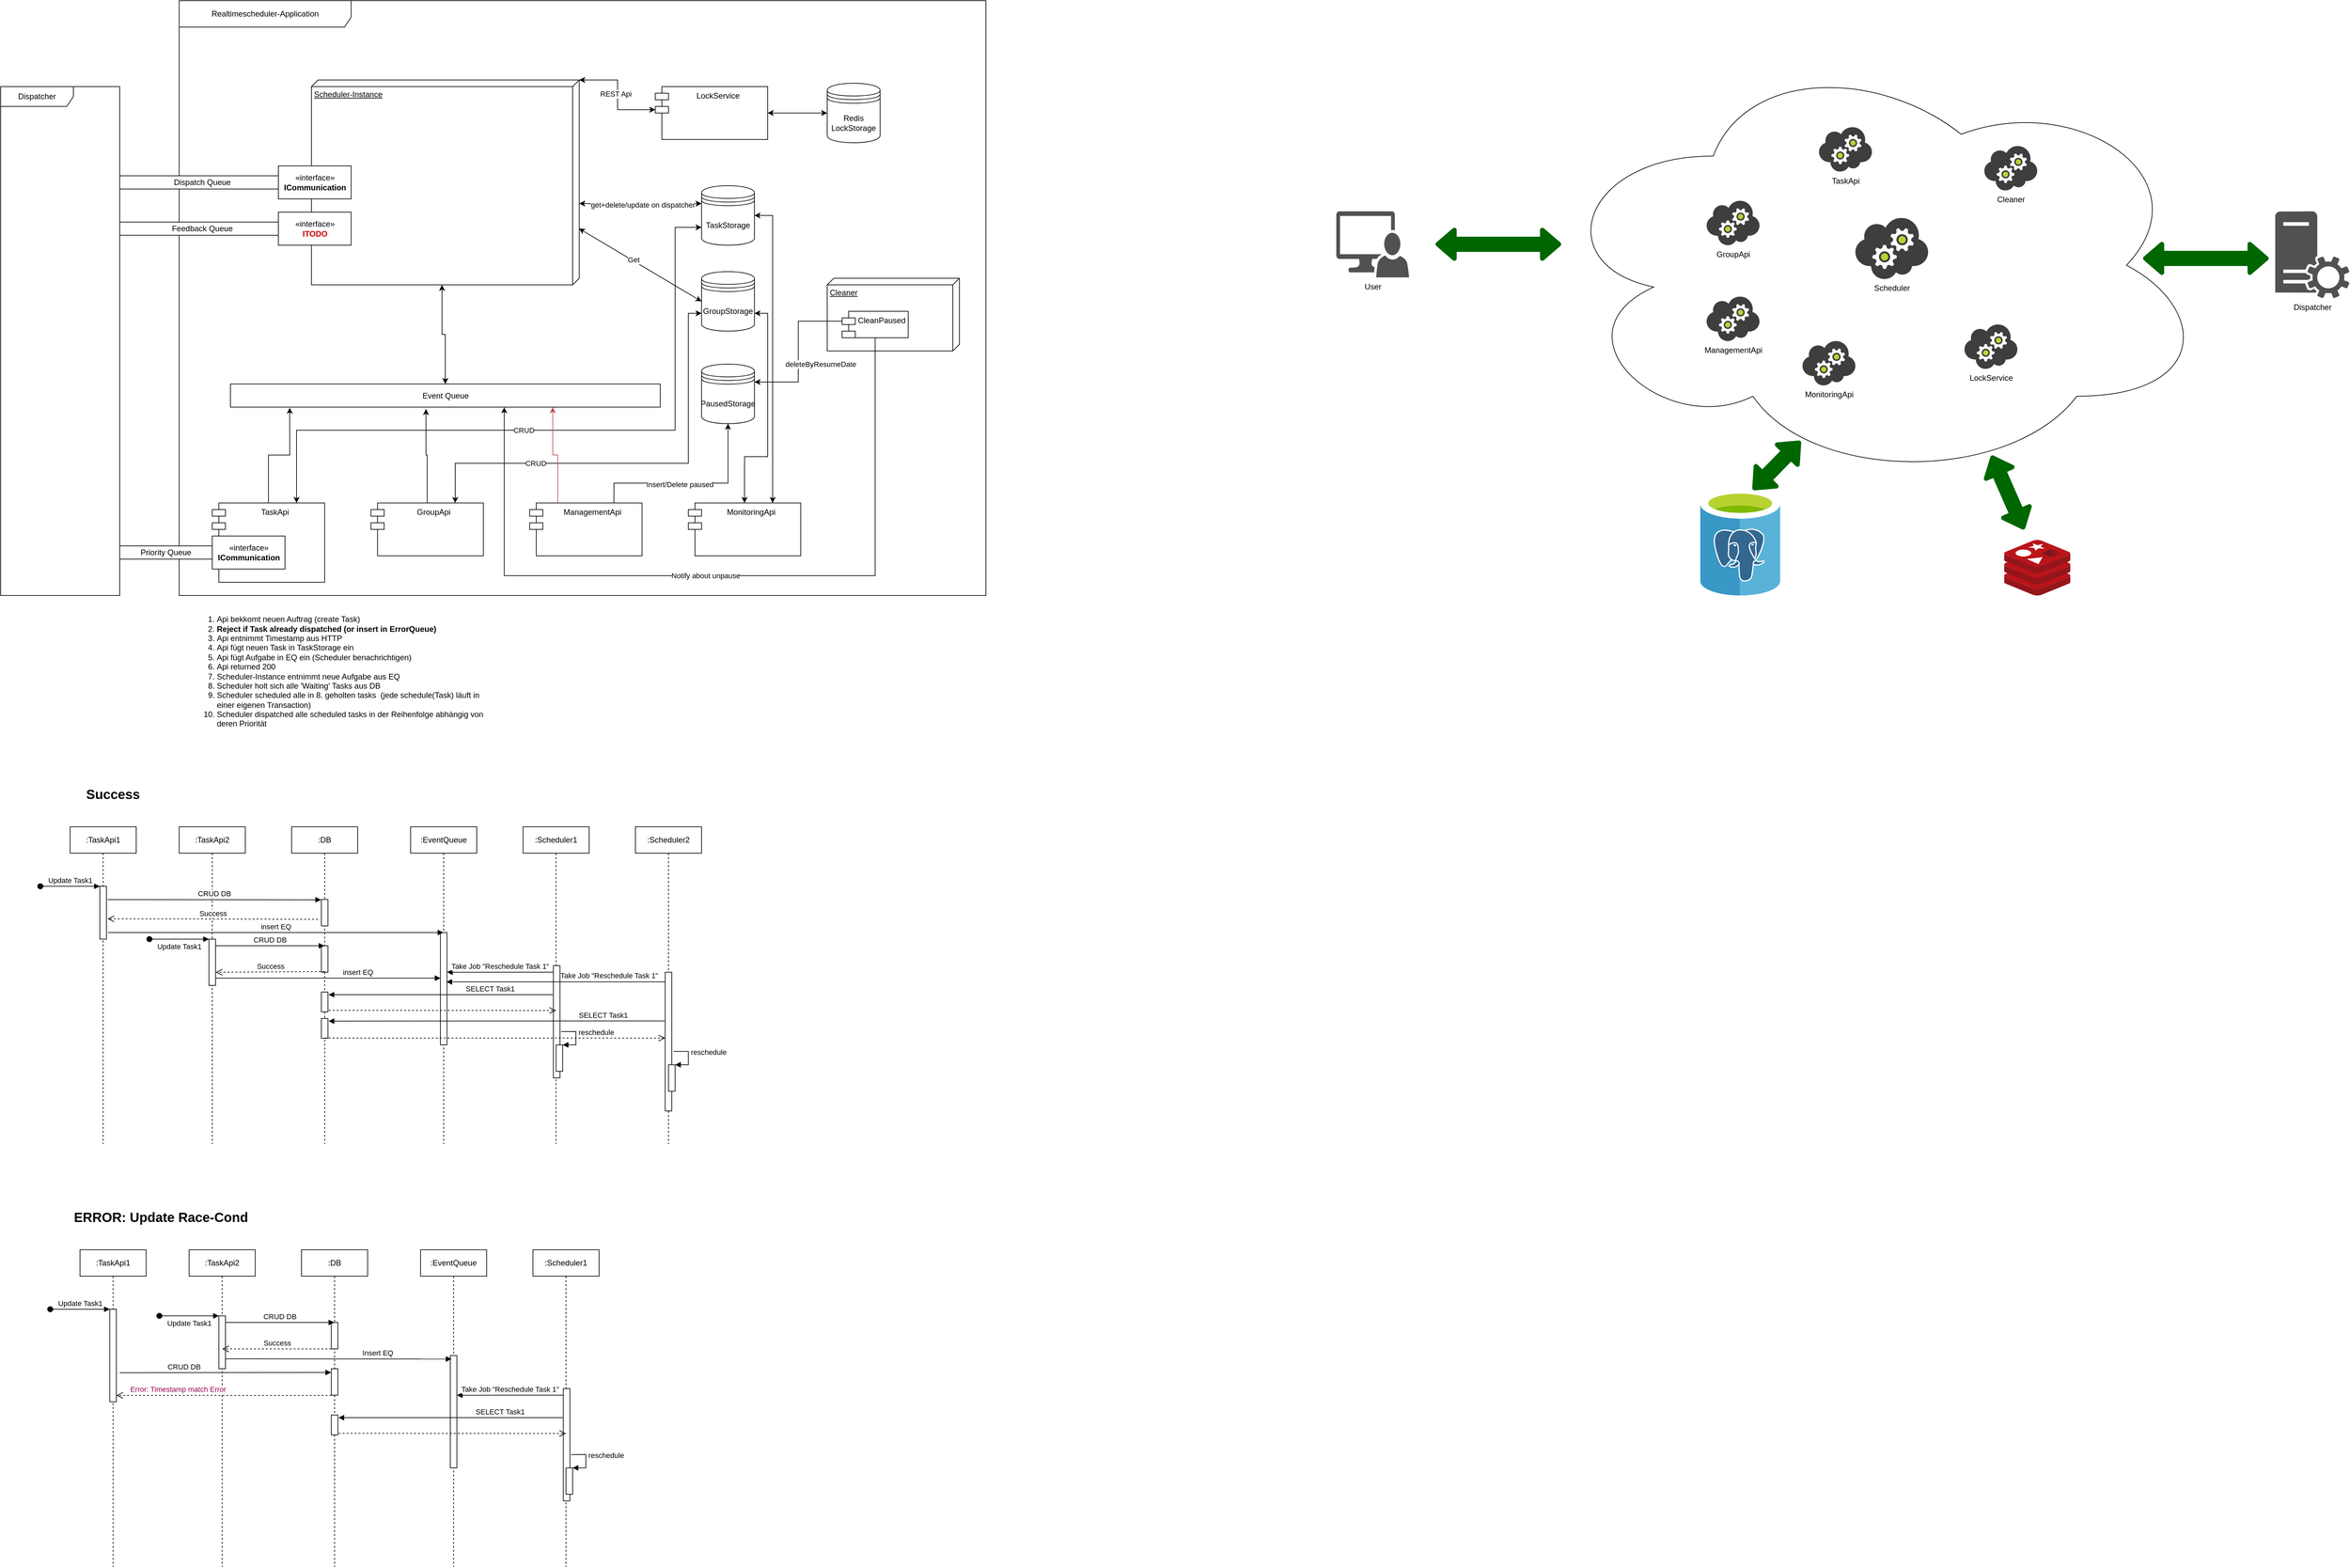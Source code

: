 <mxfile version="13.3.1" type="device"><diagram name="Page-1" id="5f0bae14-7c28-e335-631c-24af17079c00"><mxGraphModel dx="3875" dy="1388" grid="1" gridSize="10" guides="1" tooltips="1" connect="1" arrows="1" fold="1" page="1" pageScale="1" pageWidth="1100" pageHeight="850" background="#ffffff" math="0" shadow="0"><root><mxCell id="0"/><mxCell id="1" parent="0"/><mxCell id="TlIH9QRdke1m6fXqfm3g-42" value="Realtimescheduler-Application" style="shape=umlFrame;whiteSpace=wrap;html=1;width=260;height=40;" parent="1" vertex="1"><mxGeometry x="300" y="900" width="1220" height="900" as="geometry"/></mxCell><mxCell id="TlIH9QRdke1m6fXqfm3g-43" style="edgeStyle=orthogonalEdgeStyle;rounded=0;orthogonalLoop=1;jettySize=auto;html=1;exitX=0.5;exitY=0;exitDx=0;exitDy=0;entryX=0.138;entryY=1.027;entryDx=0;entryDy=0;entryPerimeter=0;" parent="1" source="TlIH9QRdke1m6fXqfm3g-44" target="TlIH9QRdke1m6fXqfm3g-53" edge="1"><mxGeometry relative="1" as="geometry"/></mxCell><mxCell id="TlIH9QRdke1m6fXqfm3g-114" style="edgeStyle=orthogonalEdgeStyle;rounded=0;orthogonalLoop=1;jettySize=auto;html=1;exitX=0.75;exitY=0;exitDx=0;exitDy=0;entryX=0;entryY=0.7;entryDx=0;entryDy=0;startArrow=classic;startFill=1;" parent="1" source="TlIH9QRdke1m6fXqfm3g-44" target="TlIH9QRdke1m6fXqfm3g-61" edge="1"><mxGeometry relative="1" as="geometry"><Array as="points"><mxPoint x="478" y="1550"/><mxPoint x="1050" y="1550"/><mxPoint x="1050" y="1243"/></Array></mxGeometry></mxCell><mxCell id="TlIH9QRdke1m6fXqfm3g-116" value="CRUD" style="edgeLabel;html=1;align=center;verticalAlign=middle;resizable=0;points=[];" parent="TlIH9QRdke1m6fXqfm3g-114" vertex="1" connectable="0"><mxGeometry x="-0.117" y="3" relative="1" as="geometry"><mxPoint x="-1.67" y="3" as="offset"/></mxGeometry></mxCell><mxCell id="TlIH9QRdke1m6fXqfm3g-44" value="TaskApi" style="shape=module;align=left;spacingLeft=20;align=center;verticalAlign=top;" parent="1" vertex="1"><mxGeometry x="350" y="1660" width="170" height="120" as="geometry"/></mxCell><mxCell id="TlIH9QRdke1m6fXqfm3g-45" style="edgeStyle=orthogonalEdgeStyle;rounded=0;orthogonalLoop=1;jettySize=auto;html=1;exitX=0.5;exitY=0;exitDx=0;exitDy=0;entryX=0.455;entryY=1.081;entryDx=0;entryDy=0;entryPerimeter=0;" parent="1" source="TlIH9QRdke1m6fXqfm3g-46" target="TlIH9QRdke1m6fXqfm3g-53" edge="1"><mxGeometry relative="1" as="geometry"/></mxCell><mxCell id="TlIH9QRdke1m6fXqfm3g-115" style="edgeStyle=orthogonalEdgeStyle;rounded=0;orthogonalLoop=1;jettySize=auto;html=1;exitX=0.75;exitY=0;exitDx=0;exitDy=0;entryX=0;entryY=0.7;entryDx=0;entryDy=0;startArrow=classic;startFill=1;" parent="1" source="TlIH9QRdke1m6fXqfm3g-46" target="TlIH9QRdke1m6fXqfm3g-62" edge="1"><mxGeometry relative="1" as="geometry"><Array as="points"><mxPoint x="718" y="1600"/><mxPoint x="1070" y="1600"/><mxPoint x="1070" y="1373"/></Array></mxGeometry></mxCell><mxCell id="TlIH9QRdke1m6fXqfm3g-117" value="CRUD" style="edgeLabel;html=1;align=center;verticalAlign=middle;resizable=0;points=[];" parent="TlIH9QRdke1m6fXqfm3g-115" vertex="1" connectable="0"><mxGeometry x="-0.45" relative="1" as="geometry"><mxPoint as="offset"/></mxGeometry></mxCell><mxCell id="TlIH9QRdke1m6fXqfm3g-46" value="GroupApi" style="shape=module;align=left;spacingLeft=20;align=center;verticalAlign=top;" parent="1" vertex="1"><mxGeometry x="590" y="1660" width="170" height="80" as="geometry"/></mxCell><mxCell id="i4L8oc1q6m9bxvHIzozI-1" style="edgeStyle=orthogonalEdgeStyle;rounded=0;orthogonalLoop=1;jettySize=auto;html=1;exitX=0.25;exitY=0;exitDx=0;exitDy=0;entryX=0.75;entryY=1;entryDx=0;entryDy=0;fillColor=#f8cecc;strokeColor=#b85450;" parent="1" source="TlIH9QRdke1m6fXqfm3g-48" target="TlIH9QRdke1m6fXqfm3g-53" edge="1"><mxGeometry relative="1" as="geometry"/></mxCell><mxCell id="TlIH9QRdke1m6fXqfm3g-48" value="ManagementApi" style="shape=module;align=left;spacingLeft=20;align=center;verticalAlign=top;" parent="1" vertex="1"><mxGeometry x="830" y="1660" width="170" height="80" as="geometry"/></mxCell><mxCell id="TlIH9QRdke1m6fXqfm3g-49" style="edgeStyle=orthogonalEdgeStyle;rounded=0;orthogonalLoop=1;jettySize=auto;html=1;exitX=0.5;exitY=0;exitDx=0;exitDy=0;entryX=1;entryY=0.7;entryDx=0;entryDy=0;startArrow=classic;startFill=1;" parent="1" source="TlIH9QRdke1m6fXqfm3g-51" target="TlIH9QRdke1m6fXqfm3g-62" edge="1"><mxGeometry relative="1" as="geometry"><Array as="points"><mxPoint x="1155" y="1590"/><mxPoint x="1190" y="1590"/><mxPoint x="1190" y="1373"/></Array></mxGeometry></mxCell><mxCell id="TlIH9QRdke1m6fXqfm3g-50" style="edgeStyle=orthogonalEdgeStyle;rounded=0;orthogonalLoop=1;jettySize=auto;html=1;exitX=0.75;exitY=0;exitDx=0;exitDy=0;entryX=1;entryY=0.5;entryDx=0;entryDy=0;startArrow=classic;startFill=1;" parent="1" source="TlIH9QRdke1m6fXqfm3g-51" target="TlIH9QRdke1m6fXqfm3g-61" edge="1"><mxGeometry relative="1" as="geometry"/></mxCell><mxCell id="TlIH9QRdke1m6fXqfm3g-51" value="MonitoringApi" style="shape=module;align=left;spacingLeft=20;align=center;verticalAlign=top;" parent="1" vertex="1"><mxGeometry x="1070" y="1660" width="170" height="80" as="geometry"/></mxCell><mxCell id="TlIH9QRdke1m6fXqfm3g-75" style="edgeStyle=orthogonalEdgeStyle;rounded=0;orthogonalLoop=1;jettySize=auto;html=1;exitX=0.5;exitY=0;exitDx=0;exitDy=0;entryX=0;entryY=0;entryDx=310;entryDy=207.5;entryPerimeter=0;startArrow=classic;startFill=1;" parent="1" source="TlIH9QRdke1m6fXqfm3g-53" target="TlIH9QRdke1m6fXqfm3g-57" edge="1"><mxGeometry relative="1" as="geometry"/></mxCell><mxCell id="TlIH9QRdke1m6fXqfm3g-53" value="Event Queue" style="rounded=0;whiteSpace=wrap;html=1;" parent="1" vertex="1"><mxGeometry x="377.5" y="1480" width="650" height="35" as="geometry"/></mxCell><mxCell id="TlIH9QRdke1m6fXqfm3g-55" style="edgeStyle=orthogonalEdgeStyle;rounded=0;orthogonalLoop=1;jettySize=auto;html=1;startArrow=classic;startFill=1;entryX=0;entryY=0.3;entryDx=0;entryDy=0;" parent="1" target="TlIH9QRdke1m6fXqfm3g-61" edge="1"><mxGeometry relative="1" as="geometry"><mxPoint x="905" y="1207.0" as="sourcePoint"/><mxPoint x="1080" y="1207" as="targetPoint"/><Array as="points"/></mxGeometry></mxCell><mxCell id="TlIH9QRdke1m6fXqfm3g-140" value="get+delete/update on dispatcher" style="edgeLabel;html=1;align=center;verticalAlign=middle;resizable=0;points=[];" parent="TlIH9QRdke1m6fXqfm3g-55" vertex="1" connectable="0"><mxGeometry x="-0.22" y="-1" relative="1" as="geometry"><mxPoint x="23" as="offset"/></mxGeometry></mxCell><mxCell id="TlIH9QRdke1m6fXqfm3g-57" value="Scheduler-Instance" style="verticalAlign=top;align=left;spacingTop=8;spacingLeft=2;spacingRight=12;shape=cube;size=10;direction=south;fontStyle=4;html=1;" parent="1" vertex="1"><mxGeometry x="500" y="1020" width="405" height="310" as="geometry"/></mxCell><mxCell id="TlIH9QRdke1m6fXqfm3g-58" value="Dispatcher" style="shape=umlFrame;whiteSpace=wrap;html=1;width=110;height=30;" parent="1" vertex="1"><mxGeometry x="30" y="1030" width="180" height="770" as="geometry"/></mxCell><mxCell id="TlIH9QRdke1m6fXqfm3g-59" value="Dispatch Queue" style="rounded=0;whiteSpace=wrap;html=1;" parent="1" vertex="1"><mxGeometry x="210" y="1165" width="250" height="20" as="geometry"/></mxCell><mxCell id="TlIH9QRdke1m6fXqfm3g-60" value="«interface»&lt;br&gt;&lt;b&gt;ICommunication&lt;br&gt;&lt;/b&gt;" style="html=1;" parent="1" vertex="1"><mxGeometry x="450" y="1150" width="110" height="50" as="geometry"/></mxCell><mxCell id="TlIH9QRdke1m6fXqfm3g-61" value="TaskStorage" style="shape=datastore;whiteSpace=wrap;html=1;" parent="1" vertex="1"><mxGeometry x="1090" y="1180" width="80" height="90" as="geometry"/></mxCell><mxCell id="TlIH9QRdke1m6fXqfm3g-62" value="GroupStorage" style="shape=datastore;whiteSpace=wrap;html=1;" parent="1" vertex="1"><mxGeometry x="1090" y="1310" width="80" height="90" as="geometry"/></mxCell><mxCell id="TlIH9QRdke1m6fXqfm3g-72" value="&lt;ol&gt;&lt;li&gt;Api bekkomt neuen Auftrag (create Task)&lt;/li&gt;&lt;li&gt;&lt;b&gt;Reject if Task already dispatched (or insert in ErrorQueue)&lt;/b&gt;&lt;/li&gt;&lt;li&gt;Api entnimmt Timestamp aus HTTP&lt;/li&gt;&lt;li&gt;Api fügt neuen Task in TaskStorage ein&lt;/li&gt;&lt;li&gt;Api fügt Aufgabe in EQ ein (Scheduler benachrichtigen)&lt;/li&gt;&lt;li&gt;Api returned 200&lt;/li&gt;&lt;li&gt;Scheduler-Instance entnimmt neue Aufgabe aus EQ&lt;/li&gt;&lt;li&gt;Scheduler holt sich alle 'Waiting' Tasks aus DB&lt;/li&gt;&lt;li&gt;Scheduler scheduled alle in 8. geholten tasks&amp;nbsp;&amp;nbsp;(jede schedule(Task) läuft in einer eigenen Transaction)&lt;/li&gt;&lt;li&gt;Scheduler dispatched alle scheduled tasks in der Reihenfolge abhängig von deren Priorität&lt;/li&gt;&lt;/ol&gt;" style="text;html=1;strokeColor=none;fillColor=none;align=left;verticalAlign=middle;whiteSpace=wrap;rounded=0;" parent="1" vertex="1"><mxGeometry x="315" y="1820" width="460" height="190" as="geometry"/></mxCell><mxCell id="TlIH9QRdke1m6fXqfm3g-138" value="" style="endArrow=classic;startArrow=classic;html=1;exitX=0.725;exitY=0.001;exitDx=0;exitDy=0;exitPerimeter=0;entryX=0;entryY=0.5;entryDx=0;entryDy=0;" parent="1" source="TlIH9QRdke1m6fXqfm3g-57" target="TlIH9QRdke1m6fXqfm3g-62" edge="1"><mxGeometry width="50" height="50" relative="1" as="geometry"><mxPoint x="950" y="1330" as="sourcePoint"/><mxPoint x="1000" y="1280" as="targetPoint"/></mxGeometry></mxCell><mxCell id="TlIH9QRdke1m6fXqfm3g-139" value="Get" style="edgeLabel;html=1;align=center;verticalAlign=middle;resizable=0;points=[];" parent="TlIH9QRdke1m6fXqfm3g-138" vertex="1" connectable="0"><mxGeometry x="-0.125" y="1" relative="1" as="geometry"><mxPoint as="offset"/></mxGeometry></mxCell><mxCell id="TlIH9QRdke1m6fXqfm3g-141" value=":TaskApi1" style="shape=umlLifeline;perimeter=lifelinePerimeter;whiteSpace=wrap;html=1;container=1;collapsible=0;recursiveResize=0;outlineConnect=0;" parent="1" vertex="1"><mxGeometry x="135" y="2150" width="100" height="480" as="geometry"/></mxCell><mxCell id="TlIH9QRdke1m6fXqfm3g-148" value="" style="html=1;points=[];perimeter=orthogonalPerimeter;" parent="TlIH9QRdke1m6fXqfm3g-141" vertex="1"><mxGeometry x="45" y="90" width="10" height="80" as="geometry"/></mxCell><mxCell id="TlIH9QRdke1m6fXqfm3g-149" value="Update Task1" style="html=1;verticalAlign=bottom;startArrow=oval;endArrow=block;startSize=8;" parent="TlIH9QRdke1m6fXqfm3g-141" target="TlIH9QRdke1m6fXqfm3g-148" edge="1"><mxGeometry relative="1" as="geometry"><mxPoint x="-45" y="90" as="sourcePoint"/></mxGeometry></mxCell><mxCell id="TlIH9QRdke1m6fXqfm3g-142" value=":TaskApi2" style="shape=umlLifeline;perimeter=lifelinePerimeter;whiteSpace=wrap;html=1;container=1;collapsible=0;recursiveResize=0;outlineConnect=0;" parent="1" vertex="1"><mxGeometry x="300" y="2150" width="100" height="480" as="geometry"/></mxCell><mxCell id="TlIH9QRdke1m6fXqfm3g-151" value="" style="html=1;points=[];perimeter=orthogonalPerimeter;" parent="TlIH9QRdke1m6fXqfm3g-142" vertex="1"><mxGeometry x="45" y="170" width="10" height="70" as="geometry"/></mxCell><mxCell id="TlIH9QRdke1m6fXqfm3g-152" value="Update Task1" style="html=1;verticalAlign=bottom;startArrow=oval;endArrow=block;startSize=8;" parent="TlIH9QRdke1m6fXqfm3g-142" target="TlIH9QRdke1m6fXqfm3g-151" edge="1"><mxGeometry y="-20" relative="1" as="geometry"><mxPoint x="-45" y="170.0" as="sourcePoint"/><mxPoint as="offset"/></mxGeometry></mxCell><mxCell id="TlIH9QRdke1m6fXqfm3g-143" value=":EventQueue" style="shape=umlLifeline;perimeter=lifelinePerimeter;whiteSpace=wrap;html=1;container=1;collapsible=0;recursiveResize=0;outlineConnect=0;" parent="1" vertex="1"><mxGeometry x="650" y="2150" width="100" height="480" as="geometry"/></mxCell><mxCell id="TlIH9QRdke1m6fXqfm3g-156" value="" style="html=1;points=[];perimeter=orthogonalPerimeter;" parent="TlIH9QRdke1m6fXqfm3g-143" vertex="1"><mxGeometry x="45" y="160" width="10" height="170" as="geometry"/></mxCell><mxCell id="TlIH9QRdke1m6fXqfm3g-144" value=":Scheduler1" style="shape=umlLifeline;perimeter=lifelinePerimeter;whiteSpace=wrap;html=1;container=1;collapsible=0;recursiveResize=0;outlineConnect=0;" parent="1" vertex="1"><mxGeometry x="820" y="2150" width="100" height="480" as="geometry"/></mxCell><mxCell id="TlIH9QRdke1m6fXqfm3g-167" value="" style="html=1;points=[];perimeter=orthogonalPerimeter;" parent="TlIH9QRdke1m6fXqfm3g-144" vertex="1"><mxGeometry x="45.9" y="210" width="10" height="170" as="geometry"/></mxCell><mxCell id="TlIH9QRdke1m6fXqfm3g-177" value="" style="html=1;points=[];perimeter=orthogonalPerimeter;" parent="TlIH9QRdke1m6fXqfm3g-144" vertex="1"><mxGeometry x="50" y="330" width="10" height="40" as="geometry"/></mxCell><mxCell id="TlIH9QRdke1m6fXqfm3g-178" value="reschedule" style="edgeStyle=orthogonalEdgeStyle;html=1;align=left;spacingLeft=2;endArrow=block;rounded=0;entryX=1;entryY=0;exitX=1.077;exitY=0.749;exitDx=0;exitDy=0;exitPerimeter=0;" parent="TlIH9QRdke1m6fXqfm3g-144" target="TlIH9QRdke1m6fXqfm3g-177" edge="1"><mxGeometry x="-0.239" relative="1" as="geometry"><mxPoint x="57.57" y="309.84" as="sourcePoint"/><Array as="points"><mxPoint x="80" y="310"/><mxPoint x="80" y="330"/></Array><mxPoint as="offset"/></mxGeometry></mxCell><mxCell id="TlIH9QRdke1m6fXqfm3g-146" value=":DB" style="shape=umlLifeline;perimeter=lifelinePerimeter;whiteSpace=wrap;html=1;container=1;collapsible=0;recursiveResize=0;outlineConnect=0;" parent="1" vertex="1"><mxGeometry x="470" y="2150" width="100" height="480" as="geometry"/></mxCell><mxCell id="TlIH9QRdke1m6fXqfm3g-153" value="" style="html=1;points=[];perimeter=orthogonalPerimeter;" parent="TlIH9QRdke1m6fXqfm3g-146" vertex="1"><mxGeometry x="45" y="110" width="10" height="40" as="geometry"/></mxCell><mxCell id="TlIH9QRdke1m6fXqfm3g-164" value="" style="html=1;points=[];perimeter=orthogonalPerimeter;" parent="TlIH9QRdke1m6fXqfm3g-146" vertex="1"><mxGeometry x="45" y="180" width="10" height="40" as="geometry"/></mxCell><mxCell id="TlIH9QRdke1m6fXqfm3g-169" value="" style="html=1;points=[];perimeter=orthogonalPerimeter;" parent="TlIH9QRdke1m6fXqfm3g-146" vertex="1"><mxGeometry x="45" y="250" width="10" height="30" as="geometry"/></mxCell><mxCell id="TlIH9QRdke1m6fXqfm3g-173" value="" style="html=1;points=[];perimeter=orthogonalPerimeter;" parent="TlIH9QRdke1m6fXqfm3g-146" vertex="1"><mxGeometry x="45" y="290" width="10" height="30" as="geometry"/></mxCell><mxCell id="TlIH9QRdke1m6fXqfm3g-176" value="" style="html=1;verticalAlign=bottom;endArrow=open;dashed=1;endSize=8;" parent="TlIH9QRdke1m6fXqfm3g-146" target="TlIH9QRdke1m6fXqfm3g-172" edge="1"><mxGeometry relative="1" as="geometry"><mxPoint x="49.929" y="319.68" as="sourcePoint"/><mxPoint x="394.87" y="319.68" as="targetPoint"/></mxGeometry></mxCell><mxCell id="TlIH9QRdke1m6fXqfm3g-145" value=":Scheduler2" style="shape=umlLifeline;perimeter=lifelinePerimeter;whiteSpace=wrap;html=1;container=1;collapsible=0;recursiveResize=0;outlineConnect=0;" parent="1" vertex="1"><mxGeometry x="990" y="2150" width="100" height="480" as="geometry"/></mxCell><mxCell id="TlIH9QRdke1m6fXqfm3g-172" value="" style="html=1;points=[];perimeter=orthogonalPerimeter;" parent="TlIH9QRdke1m6fXqfm3g-145" vertex="1"><mxGeometry x="45" y="220" width="10" height="210" as="geometry"/></mxCell><mxCell id="TlIH9QRdke1m6fXqfm3g-179" value="" style="html=1;points=[];perimeter=orthogonalPerimeter;" parent="TlIH9QRdke1m6fXqfm3g-145" vertex="1"><mxGeometry x="50" y="360.09" width="10" height="40" as="geometry"/></mxCell><mxCell id="TlIH9QRdke1m6fXqfm3g-180" value="reschedule" style="edgeStyle=orthogonalEdgeStyle;html=1;align=left;spacingLeft=2;endArrow=block;rounded=0;entryX=1;entryY=0;exitX=1.077;exitY=0.749;exitDx=0;exitDy=0;exitPerimeter=0;" parent="TlIH9QRdke1m6fXqfm3g-145" target="TlIH9QRdke1m6fXqfm3g-179" edge="1"><mxGeometry x="-0.239" relative="1" as="geometry"><mxPoint x="57.57" y="339.93" as="sourcePoint"/><Array as="points"><mxPoint x="80" y="340.09"/><mxPoint x="80" y="360.09"/></Array><mxPoint as="offset"/></mxGeometry></mxCell><mxCell id="TlIH9QRdke1m6fXqfm3g-154" value="CRUD DB" style="html=1;verticalAlign=bottom;endArrow=block;exitX=1.176;exitY=0.251;exitDx=0;exitDy=0;exitPerimeter=0;entryX=-0.041;entryY=0.012;entryDx=0;entryDy=0;entryPerimeter=0;" parent="1" source="TlIH9QRdke1m6fXqfm3g-148" target="TlIH9QRdke1m6fXqfm3g-153" edge="1"><mxGeometry width="80" relative="1" as="geometry"><mxPoint x="410" y="2260" as="sourcePoint"/><mxPoint x="490" y="2260" as="targetPoint"/></mxGeometry></mxCell><mxCell id="TlIH9QRdke1m6fXqfm3g-157" value="CRUD DB" style="html=1;verticalAlign=bottom;endArrow=block;" parent="1" edge="1"><mxGeometry width="80" relative="1" as="geometry"><mxPoint x="355.41" y="2330.04" as="sourcePoint"/><mxPoint x="519.5" y="2330.04" as="targetPoint"/></mxGeometry></mxCell><mxCell id="TlIH9QRdke1m6fXqfm3g-162" value="Success" style="html=1;verticalAlign=bottom;endArrow=open;dashed=1;endSize=8;entryX=1.176;entryY=0.615;entryDx=0;entryDy=0;entryPerimeter=0;" parent="1" target="TlIH9QRdke1m6fXqfm3g-148" edge="1"><mxGeometry relative="1" as="geometry"><mxPoint x="510" y="2290" as="sourcePoint"/><mxPoint x="440" y="2290" as="targetPoint"/></mxGeometry></mxCell><mxCell id="TlIH9QRdke1m6fXqfm3g-163" value="insert EQ" style="html=1;verticalAlign=bottom;endArrow=block;exitX=1.248;exitY=0.875;exitDx=0;exitDy=0;exitPerimeter=0;" parent="1" source="TlIH9QRdke1m6fXqfm3g-148" target="TlIH9QRdke1m6fXqfm3g-143" edge="1"><mxGeometry width="80" relative="1" as="geometry"><mxPoint x="250" y="2310" as="sourcePoint"/><mxPoint x="330" y="2310" as="targetPoint"/></mxGeometry></mxCell><mxCell id="TlIH9QRdke1m6fXqfm3g-165" value="Success" style="html=1;verticalAlign=bottom;endArrow=open;dashed=1;endSize=8;entryX=1.04;entryY=0.716;entryDx=0;entryDy=0;entryPerimeter=0;exitX=0.5;exitY=0.974;exitDx=0;exitDy=0;exitPerimeter=0;" parent="1" source="TlIH9QRdke1m6fXqfm3g-164" target="TlIH9QRdke1m6fXqfm3g-151" edge="1"><mxGeometry relative="1" as="geometry"><mxPoint x="509.12" y="2370.8" as="sourcePoint"/><mxPoint x="360" y="2370" as="targetPoint"/></mxGeometry></mxCell><mxCell id="TlIH9QRdke1m6fXqfm3g-166" value="insert EQ" style="html=1;verticalAlign=bottom;endArrow=block;entryX=0.02;entryY=0.406;entryDx=0;entryDy=0;entryPerimeter=0;" parent="1" source="TlIH9QRdke1m6fXqfm3g-151" target="TlIH9QRdke1m6fXqfm3g-156" edge="1"><mxGeometry x="0.264" width="80" relative="1" as="geometry"><mxPoint x="360" y="2390" as="sourcePoint"/><mxPoint x="693.43" y="2390.73" as="targetPoint"/><mxPoint as="offset"/></mxGeometry></mxCell><mxCell id="TlIH9QRdke1m6fXqfm3g-168" value="Take Job &quot;Reschedule Task 1&quot;" style="html=1;verticalAlign=bottom;endArrow=block;exitX=-0.028;exitY=0.059;exitDx=0;exitDy=0;exitPerimeter=0;entryX=0.91;entryY=0.177;entryDx=0;entryDy=0;entryPerimeter=0;" parent="1" source="TlIH9QRdke1m6fXqfm3g-167" edge="1"><mxGeometry width="80" relative="1" as="geometry"><mxPoint x="760.9" y="2360" as="sourcePoint"/><mxPoint x="705.0" y="2370.09" as="targetPoint"/></mxGeometry></mxCell><mxCell id="TlIH9QRdke1m6fXqfm3g-170" value="SELECT Task1" style="html=1;verticalAlign=bottom;endArrow=block;entryX=1.09;entryY=0.134;entryDx=0;entryDy=0;entryPerimeter=0;" parent="1" target="TlIH9QRdke1m6fXqfm3g-169" edge="1"><mxGeometry x="-0.441" width="80" relative="1" as="geometry"><mxPoint x="865" y="2404" as="sourcePoint"/><mxPoint x="810" y="2410" as="targetPoint"/><mxPoint as="offset"/></mxGeometry></mxCell><mxCell id="TlIH9QRdke1m6fXqfm3g-171" value="" style="html=1;verticalAlign=bottom;endArrow=open;dashed=1;endSize=8;exitX=1.119;exitY=0.924;exitDx=0;exitDy=0;exitPerimeter=0;entryX=0.41;entryY=0.4;entryDx=0;entryDy=0;entryPerimeter=0;" parent="1" source="TlIH9QRdke1m6fXqfm3g-169" target="TlIH9QRdke1m6fXqfm3g-167" edge="1"><mxGeometry relative="1" as="geometry"><mxPoint x="680" y="2430" as="sourcePoint"/><mxPoint x="860" y="2428" as="targetPoint"/></mxGeometry></mxCell><mxCell id="TlIH9QRdke1m6fXqfm3g-174" value="Take Job &quot;Reschedule Task 1&quot;" style="html=1;verticalAlign=bottom;endArrow=block;entryX=0.91;entryY=0.439;entryDx=0;entryDy=0;entryPerimeter=0;" parent="1" source="TlIH9QRdke1m6fXqfm3g-172" target="TlIH9QRdke1m6fXqfm3g-156" edge="1"><mxGeometry x="-0.483" y="-1" width="80" relative="1" as="geometry"><mxPoint x="925" y="2370" as="sourcePoint"/><mxPoint x="869.1" y="2380.09" as="targetPoint"/><mxPoint as="offset"/></mxGeometry></mxCell><mxCell id="TlIH9QRdke1m6fXqfm3g-175" value="SELECT Task1" style="html=1;verticalAlign=bottom;endArrow=block;entryX=1.09;entryY=0.134;entryDx=0;entryDy=0;entryPerimeter=0;exitX=-0.1;exitY=0.351;exitDx=0;exitDy=0;exitPerimeter=0;" parent="1" source="TlIH9QRdke1m6fXqfm3g-172" target="TlIH9QRdke1m6fXqfm3g-173" edge="1"><mxGeometry x="-0.634" width="80" relative="1" as="geometry"><mxPoint x="1030" y="2444" as="sourcePoint"/><mxPoint x="810" y="2450" as="targetPoint"/><mxPoint as="offset"/></mxGeometry></mxCell><mxCell id="TlIH9QRdke1m6fXqfm3g-181" value="&lt;b&gt;&lt;font style=&quot;font-size: 20px&quot;&gt;Success&lt;/font&gt;&lt;/b&gt;" style="text;html=1;strokeColor=none;fillColor=none;align=center;verticalAlign=middle;whiteSpace=wrap;rounded=0;" parent="1" vertex="1"><mxGeometry x="120" y="2080" width="160" height="40" as="geometry"/></mxCell><mxCell id="TlIH9QRdke1m6fXqfm3g-182" value=":TaskApi1" style="shape=umlLifeline;perimeter=lifelinePerimeter;whiteSpace=wrap;html=1;container=1;collapsible=0;recursiveResize=0;outlineConnect=0;" parent="1" vertex="1"><mxGeometry x="150" y="2790" width="100" height="480" as="geometry"/></mxCell><mxCell id="TlIH9QRdke1m6fXqfm3g-183" value="" style="html=1;points=[];perimeter=orthogonalPerimeter;" parent="TlIH9QRdke1m6fXqfm3g-182" vertex="1"><mxGeometry x="45" y="90" width="10" height="140" as="geometry"/></mxCell><mxCell id="TlIH9QRdke1m6fXqfm3g-184" value="Update Task1" style="html=1;verticalAlign=bottom;startArrow=oval;endArrow=block;startSize=8;" parent="TlIH9QRdke1m6fXqfm3g-182" target="TlIH9QRdke1m6fXqfm3g-183" edge="1"><mxGeometry relative="1" as="geometry"><mxPoint x="-45" y="90" as="sourcePoint"/></mxGeometry></mxCell><mxCell id="TlIH9QRdke1m6fXqfm3g-185" value=":TaskApi2" style="shape=umlLifeline;perimeter=lifelinePerimeter;whiteSpace=wrap;html=1;container=1;collapsible=0;recursiveResize=0;outlineConnect=0;" parent="1" vertex="1"><mxGeometry x="315" y="2790" width="100" height="480" as="geometry"/></mxCell><mxCell id="TlIH9QRdke1m6fXqfm3g-186" value="" style="html=1;points=[];perimeter=orthogonalPerimeter;" parent="TlIH9QRdke1m6fXqfm3g-185" vertex="1"><mxGeometry x="45" y="100" width="10" height="80" as="geometry"/></mxCell><mxCell id="TlIH9QRdke1m6fXqfm3g-187" value="Update Task1" style="html=1;verticalAlign=bottom;startArrow=oval;endArrow=block;startSize=8;" parent="TlIH9QRdke1m6fXqfm3g-185" target="TlIH9QRdke1m6fXqfm3g-186" edge="1"><mxGeometry y="-20" relative="1" as="geometry"><mxPoint x="-45" y="100.0" as="sourcePoint"/><mxPoint as="offset"/></mxGeometry></mxCell><mxCell id="TlIH9QRdke1m6fXqfm3g-188" value=":EventQueue" style="shape=umlLifeline;perimeter=lifelinePerimeter;whiteSpace=wrap;html=1;container=1;collapsible=0;recursiveResize=0;outlineConnect=0;" parent="1" vertex="1"><mxGeometry x="665" y="2790" width="100" height="480" as="geometry"/></mxCell><mxCell id="TlIH9QRdke1m6fXqfm3g-189" value="" style="html=1;points=[];perimeter=orthogonalPerimeter;" parent="TlIH9QRdke1m6fXqfm3g-188" vertex="1"><mxGeometry x="45" y="160" width="10" height="170" as="geometry"/></mxCell><mxCell id="TlIH9QRdke1m6fXqfm3g-190" value=":Scheduler1" style="shape=umlLifeline;perimeter=lifelinePerimeter;whiteSpace=wrap;html=1;container=1;collapsible=0;recursiveResize=0;outlineConnect=0;" parent="1" vertex="1"><mxGeometry x="835" y="2790" width="100" height="480" as="geometry"/></mxCell><mxCell id="TlIH9QRdke1m6fXqfm3g-191" value="" style="html=1;points=[];perimeter=orthogonalPerimeter;" parent="TlIH9QRdke1m6fXqfm3g-190" vertex="1"><mxGeometry x="45.9" y="210" width="10" height="170" as="geometry"/></mxCell><mxCell id="TlIH9QRdke1m6fXqfm3g-192" value="" style="html=1;points=[];perimeter=orthogonalPerimeter;" parent="TlIH9QRdke1m6fXqfm3g-190" vertex="1"><mxGeometry x="50" y="330" width="10" height="40" as="geometry"/></mxCell><mxCell id="TlIH9QRdke1m6fXqfm3g-193" value="reschedule" style="edgeStyle=orthogonalEdgeStyle;html=1;align=left;spacingLeft=2;endArrow=block;rounded=0;entryX=1;entryY=0;exitX=1.077;exitY=0.749;exitDx=0;exitDy=0;exitPerimeter=0;" parent="TlIH9QRdke1m6fXqfm3g-190" target="TlIH9QRdke1m6fXqfm3g-192" edge="1"><mxGeometry x="-0.239" relative="1" as="geometry"><mxPoint x="57.57" y="309.84" as="sourcePoint"/><Array as="points"><mxPoint x="80" y="310"/><mxPoint x="80" y="330"/></Array><mxPoint as="offset"/></mxGeometry></mxCell><mxCell id="TlIH9QRdke1m6fXqfm3g-194" value=":DB" style="shape=umlLifeline;perimeter=lifelinePerimeter;whiteSpace=wrap;html=1;container=1;collapsible=0;recursiveResize=0;outlineConnect=0;" parent="1" vertex="1"><mxGeometry x="485" y="2790" width="100" height="480" as="geometry"/></mxCell><mxCell id="TlIH9QRdke1m6fXqfm3g-195" value="" style="html=1;points=[];perimeter=orthogonalPerimeter;" parent="TlIH9QRdke1m6fXqfm3g-194" vertex="1"><mxGeometry x="45" y="110" width="10" height="40" as="geometry"/></mxCell><mxCell id="TlIH9QRdke1m6fXqfm3g-196" value="" style="html=1;points=[];perimeter=orthogonalPerimeter;" parent="TlIH9QRdke1m6fXqfm3g-194" vertex="1"><mxGeometry x="45" y="180" width="10" height="40" as="geometry"/></mxCell><mxCell id="TlIH9QRdke1m6fXqfm3g-197" value="" style="html=1;points=[];perimeter=orthogonalPerimeter;" parent="TlIH9QRdke1m6fXqfm3g-194" vertex="1"><mxGeometry x="45" y="250" width="10" height="30" as="geometry"/></mxCell><mxCell id="TlIH9QRdke1m6fXqfm3g-210" value="Take Job &quot;Reschedule Task 1&quot;" style="html=1;verticalAlign=bottom;endArrow=block;exitX=-0.028;exitY=0.059;exitDx=0;exitDy=0;exitPerimeter=0;entryX=0.91;entryY=0.177;entryDx=0;entryDy=0;entryPerimeter=0;" parent="1" source="TlIH9QRdke1m6fXqfm3g-191" edge="1"><mxGeometry width="80" relative="1" as="geometry"><mxPoint x="775.9" y="3000" as="sourcePoint"/><mxPoint x="720" y="3010.09" as="targetPoint"/></mxGeometry></mxCell><mxCell id="TlIH9QRdke1m6fXqfm3g-211" value="SELECT Task1" style="html=1;verticalAlign=bottom;endArrow=block;entryX=1.09;entryY=0.134;entryDx=0;entryDy=0;entryPerimeter=0;" parent="1" target="TlIH9QRdke1m6fXqfm3g-197" edge="1"><mxGeometry x="-0.441" width="80" relative="1" as="geometry"><mxPoint x="880" y="3044" as="sourcePoint"/><mxPoint x="825" y="3050" as="targetPoint"/><mxPoint as="offset"/></mxGeometry></mxCell><mxCell id="TlIH9QRdke1m6fXqfm3g-212" value="" style="html=1;verticalAlign=bottom;endArrow=open;dashed=1;endSize=8;exitX=1.119;exitY=0.924;exitDx=0;exitDy=0;exitPerimeter=0;entryX=0.41;entryY=0.4;entryDx=0;entryDy=0;entryPerimeter=0;" parent="1" source="TlIH9QRdke1m6fXqfm3g-197" target="TlIH9QRdke1m6fXqfm3g-191" edge="1"><mxGeometry relative="1" as="geometry"><mxPoint x="695" y="3070" as="sourcePoint"/><mxPoint x="875" y="3068" as="targetPoint"/></mxGeometry></mxCell><mxCell id="TlIH9QRdke1m6fXqfm3g-215" value="&lt;span style=&quot;font-size: 20px&quot;&gt;&lt;b&gt;ERROR: Update Race-Cond&lt;/b&gt;&lt;/span&gt;" style="text;html=1;strokeColor=none;fillColor=none;align=center;verticalAlign=middle;whiteSpace=wrap;rounded=0;" parent="1" vertex="1"><mxGeometry x="135" y="2720" width="275" height="40" as="geometry"/></mxCell><mxCell id="TlIH9QRdke1m6fXqfm3g-218" value="CRUD DB" style="html=1;verticalAlign=bottom;endArrow=block;entryX=-0.024;entryY=0.141;entryDx=0;entryDy=0;entryPerimeter=0;" parent="1" target="TlIH9QRdke1m6fXqfm3g-196" edge="1"><mxGeometry x="-0.393" width="80" relative="1" as="geometry"><mxPoint x="210" y="2976" as="sourcePoint"/><mxPoint x="410" y="2980" as="targetPoint"/><mxPoint as="offset"/></mxGeometry></mxCell><mxCell id="TlIH9QRdke1m6fXqfm3g-220" value="Insert EQ" style="html=1;verticalAlign=bottom;endArrow=block;entryX=0.183;entryY=0.031;entryDx=0;entryDy=0;entryPerimeter=0;" parent="1" target="TlIH9QRdke1m6fXqfm3g-189" edge="1"><mxGeometry x="0.346" width="80" relative="1" as="geometry"><mxPoint x="370" y="2955" as="sourcePoint"/><mxPoint x="490" y="2960" as="targetPoint"/><mxPoint as="offset"/></mxGeometry></mxCell><mxCell id="TlIH9QRdke1m6fXqfm3g-216" value="CRUD DB" style="html=1;verticalAlign=bottom;endArrow=block;exitX=1.031;exitY=0.125;exitDx=0;exitDy=0;exitPerimeter=0;" parent="1" source="TlIH9QRdke1m6fXqfm3g-186" target="TlIH9QRdke1m6fXqfm3g-194" edge="1"><mxGeometry width="80" relative="1" as="geometry"><mxPoint x="400" y="2900" as="sourcePoint"/><mxPoint x="480" y="2900" as="targetPoint"/></mxGeometry></mxCell><mxCell id="TlIH9QRdke1m6fXqfm3g-217" value="Success" style="html=1;verticalAlign=bottom;endArrow=open;dashed=1;endSize=8;" parent="1" source="TlIH9QRdke1m6fXqfm3g-195" target="TlIH9QRdke1m6fXqfm3g-185" edge="1"><mxGeometry relative="1" as="geometry"><mxPoint x="480" y="2930" as="sourcePoint"/><mxPoint x="400" y="2930" as="targetPoint"/><Array as="points"><mxPoint x="480" y="2940"/></Array></mxGeometry></mxCell><mxCell id="TlIH9QRdke1m6fXqfm3g-219" value="&lt;font color=&quot;#99004d&quot;&gt;Error: Timestamp match Error&lt;/font&gt;" style="html=1;verticalAlign=bottom;endArrow=open;dashed=1;endSize=8;exitX=0.031;exitY=1.009;exitDx=0;exitDy=0;exitPerimeter=0;" parent="1" source="TlIH9QRdke1m6fXqfm3g-196" target="TlIH9QRdke1m6fXqfm3g-183" edge="1"><mxGeometry x="0.425" relative="1" as="geometry"><mxPoint x="420" y="3000" as="sourcePoint"/><mxPoint x="340" y="3000" as="targetPoint"/><mxPoint as="offset"/></mxGeometry></mxCell><mxCell id="m2ZMrJXJ7Oocp6z1JubG-10" value="Priority Queue" style="rounded=0;whiteSpace=wrap;html=1;" parent="1" vertex="1"><mxGeometry x="210" y="1725" width="140" height="20" as="geometry"/></mxCell><mxCell id="m2ZMrJXJ7Oocp6z1JubG-11" value="«interface»&lt;br&gt;&lt;b&gt;ICommunication&lt;br&gt;&lt;/b&gt;" style="html=1;" parent="1" vertex="1"><mxGeometry x="350" y="1710" width="110" height="50" as="geometry"/></mxCell><mxCell id="VHQWgbXAREKL-zi-Eipq-1" value="Feedback Queue" style="rounded=0;whiteSpace=wrap;html=1;" parent="1" vertex="1"><mxGeometry x="210" y="1235" width="250" height="20" as="geometry"/></mxCell><mxCell id="VHQWgbXAREKL-zi-Eipq-2" value="«interface»&lt;br&gt;&lt;b&gt;&lt;font color=&quot;#cc0000&quot;&gt;ITODO&lt;/font&gt;&lt;br&gt;&lt;/b&gt;" style="html=1;" parent="1" vertex="1"><mxGeometry x="450" y="1220" width="110" height="50" as="geometry"/></mxCell><mxCell id="VHQWgbXAREKL-zi-Eipq-4" value="Cleaner" style="verticalAlign=top;align=left;spacingTop=8;spacingLeft=2;spacingRight=12;shape=cube;size=10;direction=south;fontStyle=4;html=1;" parent="1" vertex="1"><mxGeometry x="1280" y="1320" width="200" height="110" as="geometry"/></mxCell><mxCell id="VHQWgbXAREKL-zi-Eipq-12" style="edgeStyle=orthogonalEdgeStyle;rounded=0;orthogonalLoop=1;jettySize=auto;html=1;exitX=0.5;exitY=1;exitDx=0;exitDy=0;entryX=0.637;entryY=1.006;entryDx=0;entryDy=0;entryPerimeter=0;" parent="1" source="VHQWgbXAREKL-zi-Eipq-5" target="TlIH9QRdke1m6fXqfm3g-53" edge="1"><mxGeometry relative="1" as="geometry"><Array as="points"><mxPoint x="1353" y="1770"/><mxPoint x="792" y="1770"/></Array></mxGeometry></mxCell><mxCell id="VHQWgbXAREKL-zi-Eipq-13" value="Notify about unpause" style="edgeLabel;html=1;align=center;verticalAlign=middle;resizable=0;points=[];" parent="VHQWgbXAREKL-zi-Eipq-12" vertex="1" connectable="0"><mxGeometry x="0.049" relative="1" as="geometry"><mxPoint as="offset"/></mxGeometry></mxCell><mxCell id="VHQWgbXAREKL-zi-Eipq-5" value="CleanPaused" style="shape=module;align=left;spacingLeft=20;align=center;verticalAlign=top;" parent="1" vertex="1"><mxGeometry x="1302.5" y="1370" width="100" height="40" as="geometry"/></mxCell><mxCell id="VHQWgbXAREKL-zi-Eipq-6" value="" style="endArrow=classic;html=1;exitX=0;exitY=0;exitDx=0;exitDy=15;entryX=1;entryY=0.3;entryDx=0;entryDy=0;exitPerimeter=0;rounded=0;edgeStyle=orthogonalEdgeStyle;" parent="1" source="VHQWgbXAREKL-zi-Eipq-5" target="VHQWgbXAREKL-zi-Eipq-10" edge="1"><mxGeometry width="50" height="50" relative="1" as="geometry"><mxPoint x="1472.5" y="1600" as="sourcePoint"/><mxPoint x="1372.5" y="1640" as="targetPoint"/></mxGeometry></mxCell><mxCell id="VHQWgbXAREKL-zi-Eipq-14" value="deleteByResumeDate" style="edgeLabel;html=1;align=center;verticalAlign=middle;resizable=0;points=[];" parent="VHQWgbXAREKL-zi-Eipq-6" vertex="1" connectable="0"><mxGeometry x="0.194" relative="1" as="geometry"><mxPoint x="33.7" y="-2.8" as="offset"/></mxGeometry></mxCell><mxCell id="vs0XC9VZPIO1C_OYoeV7-2" style="edgeStyle=orthogonalEdgeStyle;rounded=0;orthogonalLoop=1;jettySize=auto;html=1;exitX=1;exitY=0.5;exitDx=0;exitDy=0;entryX=0;entryY=0.5;entryDx=0;entryDy=0;startArrow=classic;startFill=1;" parent="1" source="VHQWgbXAREKL-zi-Eipq-7" target="vs0XC9VZPIO1C_OYoeV7-1" edge="1"><mxGeometry relative="1" as="geometry"/></mxCell><mxCell id="VHQWgbXAREKL-zi-Eipq-7" value="LockService" style="shape=module;align=left;spacingLeft=20;align=center;verticalAlign=top;" parent="1" vertex="1"><mxGeometry x="1020" y="1030" width="170" height="80" as="geometry"/></mxCell><mxCell id="VHQWgbXAREKL-zi-Eipq-8" value="" style="endArrow=classic;startArrow=classic;html=1;exitX=0;exitY=0;exitDx=0;exitDy=0;exitPerimeter=0;entryX=0;entryY=0;entryDx=0;entryDy=35;entryPerimeter=0;edgeStyle=orthogonalEdgeStyle;rounded=0;" parent="1" source="TlIH9QRdke1m6fXqfm3g-57" target="VHQWgbXAREKL-zi-Eipq-7" edge="1"><mxGeometry width="50" height="50" relative="1" as="geometry"><mxPoint x="930" y="990" as="sourcePoint"/><mxPoint x="980" y="940" as="targetPoint"/><Array as="points"><mxPoint x="963" y="1020"/><mxPoint x="963" y="1065"/></Array></mxGeometry></mxCell><mxCell id="VHQWgbXAREKL-zi-Eipq-9" value="REST Api" style="edgeLabel;html=1;align=center;verticalAlign=middle;resizable=0;points=[];" parent="VHQWgbXAREKL-zi-Eipq-8" vertex="1" connectable="0"><mxGeometry x="0.231" y="-1" relative="1" as="geometry"><mxPoint x="-2" y="-20" as="offset"/></mxGeometry></mxCell><mxCell id="VHQWgbXAREKL-zi-Eipq-10" value="PausedStorage" style="shape=datastore;whiteSpace=wrap;html=1;" parent="1" vertex="1"><mxGeometry x="1090" y="1450" width="80" height="90" as="geometry"/></mxCell><mxCell id="VHQWgbXAREKL-zi-Eipq-11" value="" style="endArrow=classic;html=1;exitX=0.75;exitY=0;exitDx=0;exitDy=0;entryX=0.5;entryY=1;entryDx=0;entryDy=0;edgeStyle=orthogonalEdgeStyle;rounded=0;" parent="1" source="TlIH9QRdke1m6fXqfm3g-48" target="VHQWgbXAREKL-zi-Eipq-10" edge="1"><mxGeometry width="50" height="50" relative="1" as="geometry"><mxPoint x="1030" y="1670" as="sourcePoint"/><mxPoint x="1080" y="1620" as="targetPoint"/><Array as="points"><mxPoint x="958" y="1630"/><mxPoint x="1130" y="1630"/></Array></mxGeometry></mxCell><mxCell id="VHQWgbXAREKL-zi-Eipq-15" value="Insert/Delete paused" style="edgeLabel;html=1;align=center;verticalAlign=middle;resizable=0;points=[];" parent="VHQWgbXAREKL-zi-Eipq-11" vertex="1" connectable="0"><mxGeometry x="-0.117" y="-2" relative="1" as="geometry"><mxPoint as="offset"/></mxGeometry></mxCell><mxCell id="vs0XC9VZPIO1C_OYoeV7-1" value="Redis&lt;br&gt;LockStorage" style="shape=datastore;whiteSpace=wrap;html=1;" parent="1" vertex="1"><mxGeometry x="1280" y="1025" width="80" height="90" as="geometry"/></mxCell><mxCell id="6R7--CWtprl5067lb-oT-64" value="" style="aspect=fixed;html=1;points=[];align=center;image;fontSize=12;image=img/lib/mscae/Azure_Database_for_PostgreSQL_servers.svg;" vertex="1" parent="1"><mxGeometry x="2600" y="1640" width="121.6" height="160" as="geometry"/></mxCell><mxCell id="6R7--CWtprl5067lb-oT-65" value="" style="aspect=fixed;html=1;points=[];align=center;image;fontSize=12;image=img/lib/mscae/Cache_Redis_Product.svg;" vertex="1" parent="1"><mxGeometry x="3060" y="1716" width="100" height="84" as="geometry"/></mxCell><mxCell id="6R7--CWtprl5067lb-oT-67" value="User" style="pointerEvents=1;shadow=0;dashed=0;html=1;strokeColor=none;labelPosition=center;verticalLabelPosition=bottom;verticalAlign=top;align=center;fillColor=#515151;shape=mxgraph.mscae.system_center.admin_console" vertex="1" parent="1"><mxGeometry x="2050" y="1218.8" width="110" height="100" as="geometry"/></mxCell><mxCell id="6R7--CWtprl5067lb-oT-78" value="" style="group" vertex="1" connectable="0" parent="1"><mxGeometry x="2370" y="970" width="1037.54" height="660.6" as="geometry"/></mxCell><mxCell id="6R7--CWtprl5067lb-oT-70" value="" style="ellipse;shape=cloud;whiteSpace=wrap;html=1;" vertex="1" parent="6R7--CWtprl5067lb-oT-78"><mxGeometry width="1000" height="660.6" as="geometry"/></mxCell><mxCell id="6R7--CWtprl5067lb-oT-71" value="TaskApi" style="aspect=fixed;html=1;points=[];align=center;image;fontSize=12;image=img/lib/mscae/Cloud_Service.svg;" vertex="1" parent="6R7--CWtprl5067lb-oT-78"><mxGeometry x="410" y="121.4" width="80" height="67.2" as="geometry"/></mxCell><mxCell id="6R7--CWtprl5067lb-oT-72" value="GroupApi" style="aspect=fixed;html=1;points=[];align=center;image;fontSize=12;image=img/lib/mscae/Cloud_Service.svg;" vertex="1" parent="6R7--CWtprl5067lb-oT-78"><mxGeometry x="240" y="232.8" width="80" height="67.2" as="geometry"/></mxCell><mxCell id="6R7--CWtprl5067lb-oT-73" value="ManagementApi" style="aspect=fixed;html=1;points=[];align=center;image;fontSize=12;image=img/lib/mscae/Cloud_Service.svg;" vertex="1" parent="6R7--CWtprl5067lb-oT-78"><mxGeometry x="240" y="377.8" width="80" height="67.2" as="geometry"/></mxCell><mxCell id="6R7--CWtprl5067lb-oT-74" value="Scheduler" style="aspect=fixed;html=1;points=[];align=center;image;fontSize=12;image=img/lib/mscae/Cloud_Service.svg;" vertex="1" parent="6R7--CWtprl5067lb-oT-78"><mxGeometry x="465" y="258.8" width="110" height="92.4" as="geometry"/></mxCell><mxCell id="6R7--CWtprl5067lb-oT-75" value="MonitoringApi" style="aspect=fixed;html=1;points=[];align=center;image;fontSize=12;image=img/lib/mscae/Cloud_Service.svg;" vertex="1" parent="6R7--CWtprl5067lb-oT-78"><mxGeometry x="385" y="445" width="80" height="67.2" as="geometry"/></mxCell><mxCell id="6R7--CWtprl5067lb-oT-76" value="Cleaner" style="aspect=fixed;html=1;points=[];align=center;image;fontSize=12;image=img/lib/mscae/Cloud_Service.svg;" vertex="1" parent="6R7--CWtprl5067lb-oT-78"><mxGeometry x="660" y="150" width="80" height="67.2" as="geometry"/></mxCell><mxCell id="6R7--CWtprl5067lb-oT-77" value="LockService" style="aspect=fixed;html=1;points=[];align=center;image;fontSize=12;image=img/lib/mscae/Cloud_Service.svg;" vertex="1" parent="6R7--CWtprl5067lb-oT-78"><mxGeometry x="630" y="420.0" width="80" height="67.2" as="geometry"/></mxCell><mxCell id="6R7--CWtprl5067lb-oT-87" value="" style="shape=flexArrow;endArrow=classic;html=1;fillColor=#006600;strokeColor=#006600;gradientColor=none;strokeWidth=7;startArrow=block;" edge="1" parent="6R7--CWtprl5067lb-oT-78"><mxGeometry width="50" height="50" relative="1" as="geometry"><mxPoint x="900" y="320.0" as="sourcePoint"/><mxPoint x="1090" y="320.0" as="targetPoint"/></mxGeometry></mxCell><mxCell id="6R7--CWtprl5067lb-oT-81" value="" style="shape=flexArrow;endArrow=classic;html=1;fillColor=#006600;strokeColor=#006600;gradientColor=none;strokeWidth=7;startArrow=block;" edge="1" parent="1"><mxGeometry width="50" height="50" relative="1" as="geometry"><mxPoint x="2200" y="1268.57" as="sourcePoint"/><mxPoint x="2390" y="1268.57" as="targetPoint"/></mxGeometry></mxCell><mxCell id="6R7--CWtprl5067lb-oT-84" value="" style="shape=flexArrow;endArrow=classic;html=1;fillColor=#006600;strokeColor=#006600;gradientColor=none;strokeWidth=7;startArrow=block;exitX=0.382;exitY=0.903;exitDx=0;exitDy=0;exitPerimeter=0;" edge="1" parent="1" source="6R7--CWtprl5067lb-oT-70"><mxGeometry width="50" height="50" relative="1" as="geometry"><mxPoint x="2870" y="1500" as="sourcePoint"/><mxPoint x="2680" y="1640" as="targetPoint"/></mxGeometry></mxCell><mxCell id="6R7--CWtprl5067lb-oT-83" value="" style="shape=flexArrow;endArrow=classic;html=1;fillColor=#006600;strokeColor=#006600;gradientColor=none;strokeWidth=7;startArrow=block;exitX=0.671;exitY=0.936;exitDx=0;exitDy=0;exitPerimeter=0;" edge="1" parent="1" source="6R7--CWtprl5067lb-oT-70"><mxGeometry width="50" height="50" relative="1" as="geometry"><mxPoint x="3000" y="1650.6" as="sourcePoint"/><mxPoint x="3090" y="1700" as="targetPoint"/></mxGeometry></mxCell><mxCell id="6R7--CWtprl5067lb-oT-86" value="Dispatcher" style="pointerEvents=1;shadow=0;dashed=0;html=1;strokeColor=none;labelPosition=center;verticalLabelPosition=bottom;verticalAlign=top;align=center;fillColor=#515151;shape=mxgraph.mscae.system_center.roles" vertex="1" parent="1"><mxGeometry x="3470" y="1218.8" width="112" height="131.2" as="geometry"/></mxCell></root></mxGraphModel></diagram></mxfile>